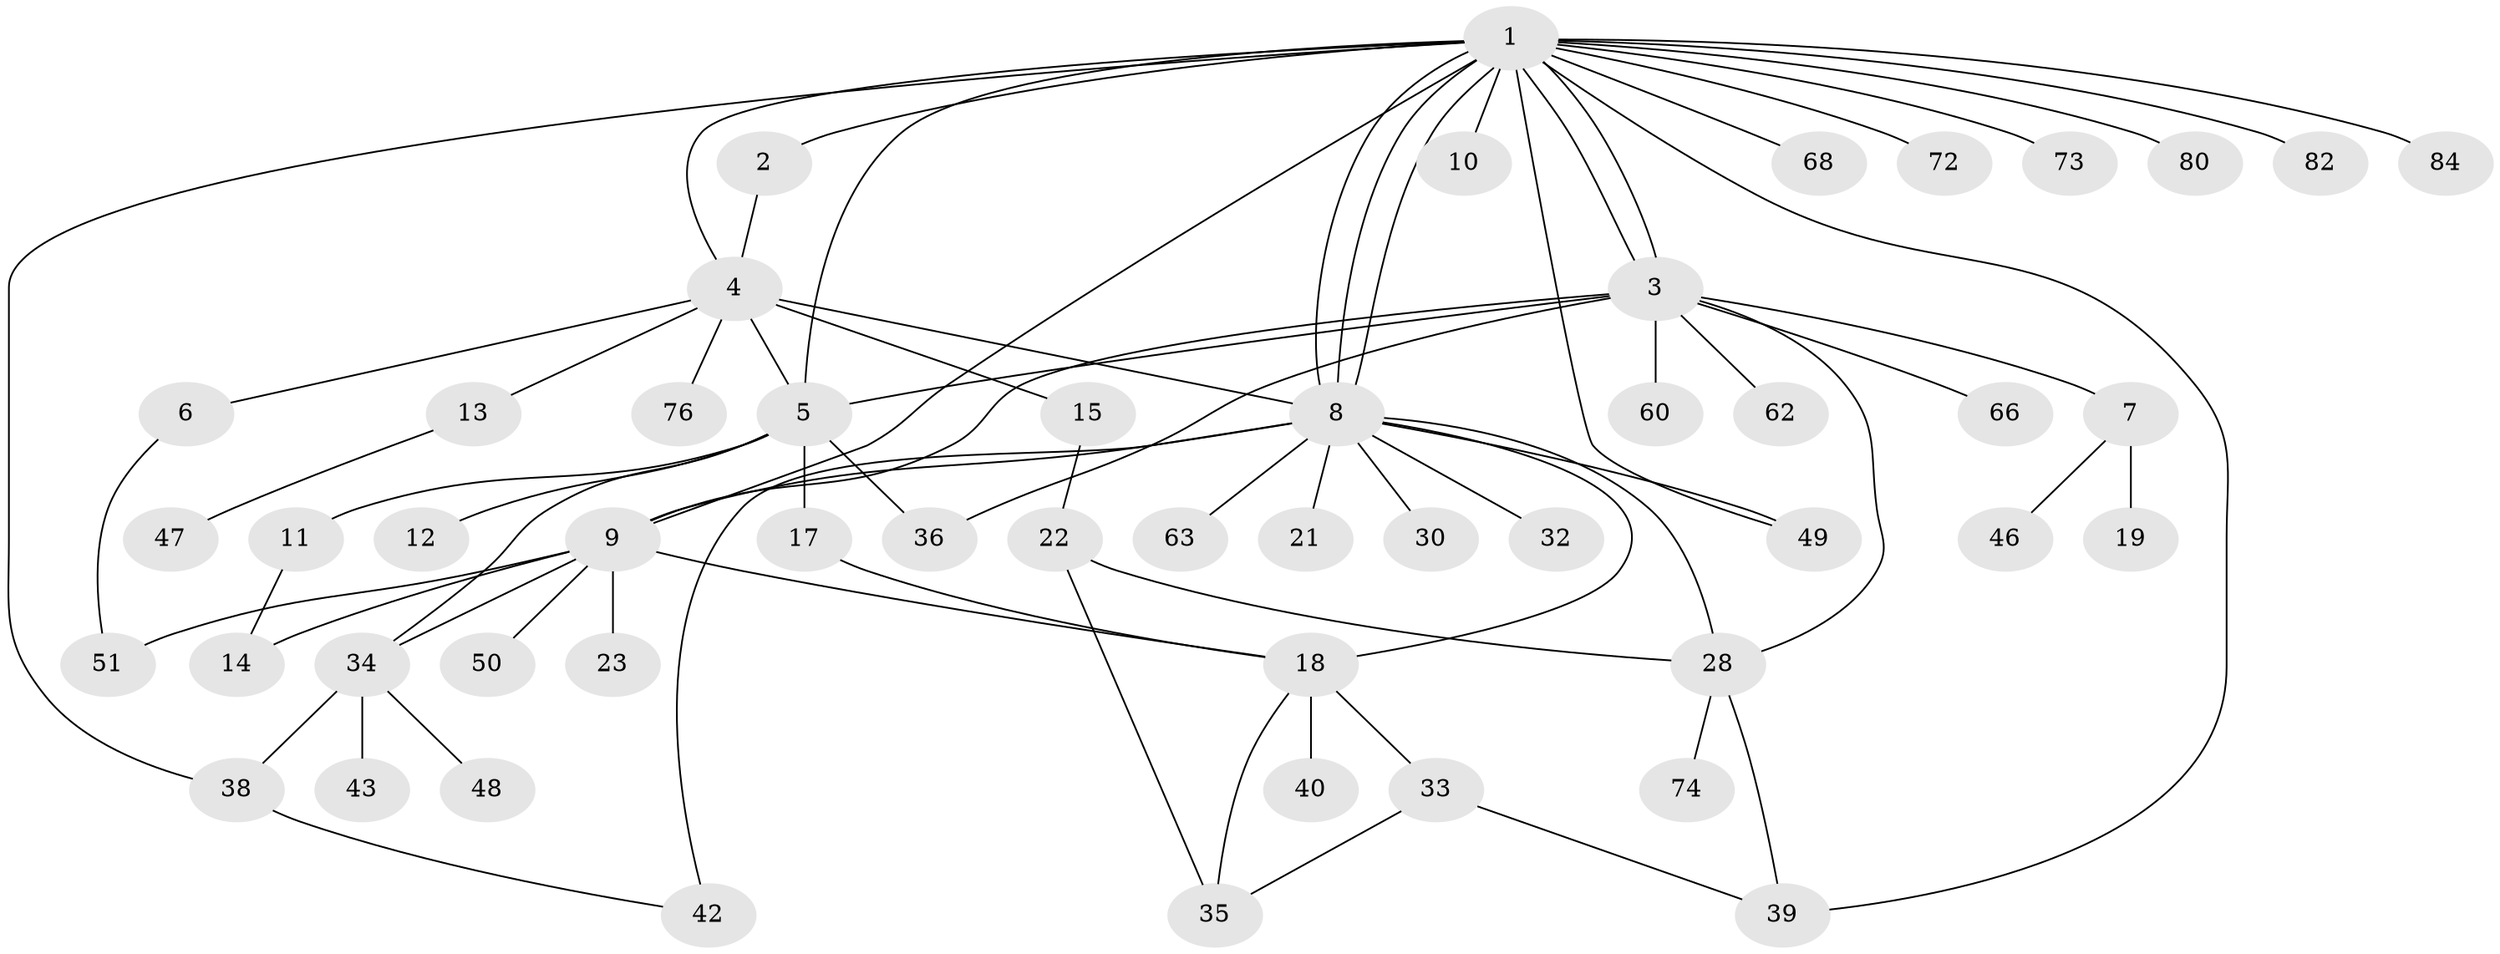 // original degree distribution, {20: 0.011764705882352941, 2: 0.23529411764705882, 11: 0.023529411764705882, 8: 0.023529411764705882, 3: 0.10588235294117647, 10: 0.011764705882352941, 13: 0.011764705882352941, 1: 0.4823529411764706, 5: 0.047058823529411764, 7: 0.011764705882352941, 4: 0.03529411764705882}
// Generated by graph-tools (version 1.1) at 2025/18/03/04/25 18:18:03]
// undirected, 51 vertices, 74 edges
graph export_dot {
graph [start="1"]
  node [color=gray90,style=filled];
  1;
  2;
  3 [super="+53+25"];
  4;
  5 [super="+24+20+81"];
  6;
  7;
  8 [super="+31"];
  9 [super="+29+26+79+16"];
  10;
  11 [super="+64"];
  12;
  13;
  14;
  15;
  17;
  18 [super="+27"];
  19;
  21;
  22;
  23;
  28;
  30;
  32;
  33;
  34 [super="+37+54+57"];
  35 [super="+78"];
  36 [super="+75"];
  38 [super="+41"];
  39 [super="+45"];
  40;
  42;
  43;
  46 [super="+65"];
  47;
  48;
  49 [super="+55"];
  50;
  51 [super="+61+77"];
  60;
  62;
  63;
  66;
  68;
  72;
  73;
  74;
  76;
  80;
  82;
  84;
  1 -- 2;
  1 -- 3;
  1 -- 3;
  1 -- 4;
  1 -- 5;
  1 -- 8;
  1 -- 8;
  1 -- 8;
  1 -- 9 [weight=2];
  1 -- 10;
  1 -- 38;
  1 -- 39;
  1 -- 49;
  1 -- 68;
  1 -- 72;
  1 -- 73;
  1 -- 80;
  1 -- 82;
  1 -- 84;
  2 -- 4;
  3 -- 5;
  3 -- 7;
  3 -- 9;
  3 -- 36;
  3 -- 60;
  3 -- 62;
  3 -- 66;
  3 -- 28;
  4 -- 5;
  4 -- 6;
  4 -- 13;
  4 -- 15;
  4 -- 76;
  4 -- 8;
  5 -- 11;
  5 -- 12;
  5 -- 17;
  5 -- 34;
  5 -- 36;
  6 -- 51;
  7 -- 19;
  7 -- 46;
  8 -- 18 [weight=2];
  8 -- 21;
  8 -- 28;
  8 -- 30 [weight=2];
  8 -- 63;
  8 -- 9;
  8 -- 32;
  8 -- 49;
  8 -- 42 [weight=2];
  9 -- 14;
  9 -- 23;
  9 -- 34;
  9 -- 50;
  9 -- 51;
  9 -- 18;
  11 -- 14;
  13 -- 47;
  15 -- 22;
  17 -- 18;
  18 -- 33;
  18 -- 35;
  18 -- 40;
  22 -- 28;
  22 -- 35;
  28 -- 39;
  28 -- 74;
  33 -- 35;
  33 -- 39;
  34 -- 38;
  34 -- 43;
  34 -- 48;
  38 -- 42;
}
